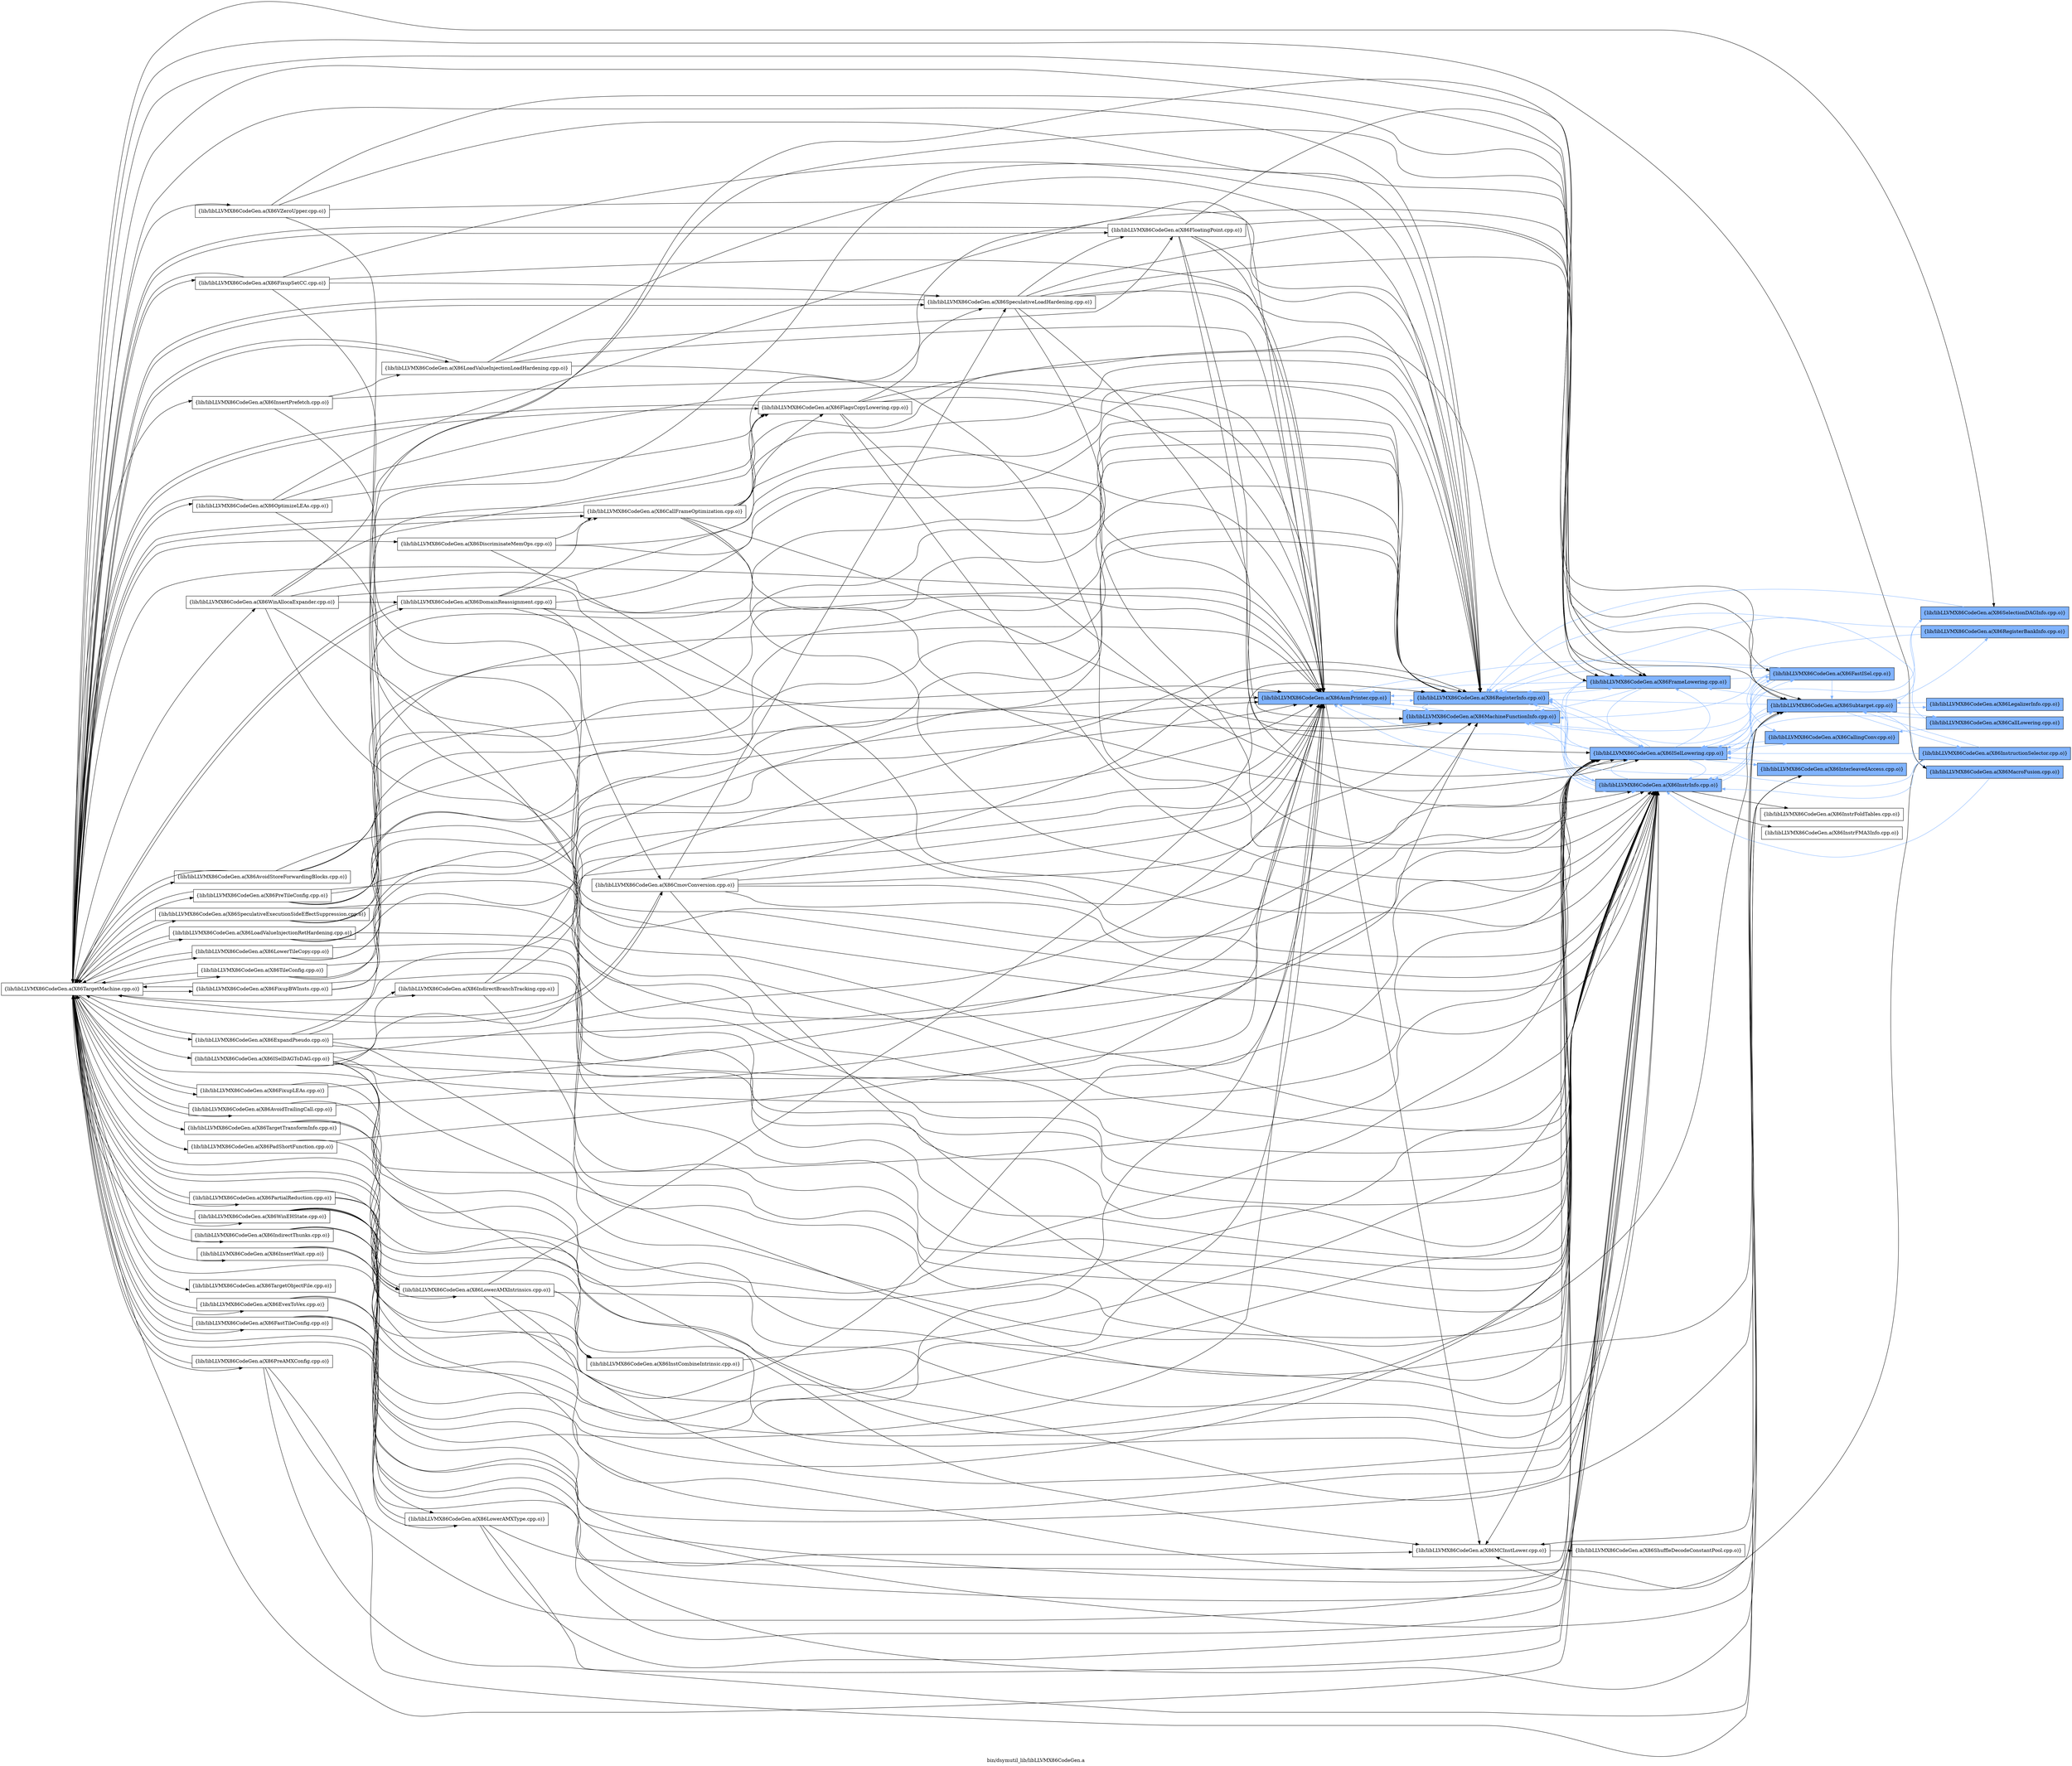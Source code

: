 digraph "bin/dsymutil_lib/libLLVMX86CodeGen.a" {
	label="bin/dsymutil_lib/libLLVMX86CodeGen.a";
	rankdir=LR;
	{ rank=same; Node0x562b7e0fef98;  }
	{ rank=same; Node0x562b7e0fe868; Node0x562b7e102fa8; Node0x562b7e102828;  }
	{ rank=same; Node0x562b7e10f258; Node0x562b7e1021e8; Node0x562b7e101338; Node0x562b7e112408;  }
	{ rank=same; Node0x562b7e101a18; Node0x562b7e110ab8; Node0x562b7e111378; Node0x562b7e10f988; Node0x562b7e0fc1a8; Node0x562b7e1102e8;  }

	Node0x562b7e0fef98 [shape=record,shape=box,group=1,style=filled,fillcolor="0.600000 0.5 1",label="{lib/libLLVMX86CodeGen.a(X86AsmPrinter.cpp.o)}"];
	Node0x562b7e0fef98 -> Node0x562b7e0fe868;
	Node0x562b7e0fef98 -> Node0x562b7e102fa8[color="0.600000 0.5 1"];
	Node0x562b7e0fef98 -> Node0x562b7e102828[color="0.600000 0.5 1"];
	Node0x562b7e1123b8 [shape=record,shape=box,group=0,label="{lib/libLLVMX86CodeGen.a(X86TargetMachine.cpp.o)}"];
	Node0x562b7e1123b8 -> Node0x562b7e0fef98;
	Node0x562b7e1123b8 -> Node0x562b7e0fe868;
	Node0x562b7e1123b8 -> Node0x562b7e102828;
	Node0x562b7e1123b8 -> Node0x562b7e1021e8;
	Node0x562b7e1123b8 -> Node0x562b7e101338;
	Node0x562b7e1123b8 -> Node0x562b7e112408;
	Node0x562b7e1123b8 -> Node0x562b7e10f988;
	Node0x562b7e1123b8 -> Node0x562b7e10d908;
	Node0x562b7e1123b8 -> Node0x562b7e110798;
	Node0x562b7e1123b8 -> Node0x562b7e111fa8;
	Node0x562b7e1123b8 -> Node0x562b7e111328;
	Node0x562b7e1123b8 -> Node0x562b7e10e9e8;
	Node0x562b7e1123b8 -> Node0x562b7e10dd68;
	Node0x562b7e1123b8 -> Node0x562b7e10d7c8;
	Node0x562b7e1123b8 -> Node0x562b7e10fc58;
	Node0x562b7e1123b8 -> Node0x562b7e10f078;
	Node0x562b7e1123b8 -> Node0x562b7e10ee48;
	Node0x562b7e1123b8 -> Node0x562b7e10bc48;
	Node0x562b7e1123b8 -> Node0x562b7e0f10c8;
	Node0x562b7e1123b8 -> Node0x562b7e0f0df8;
	Node0x562b7e1123b8 -> Node0x562b7e0f1668;
	Node0x562b7e1123b8 -> Node0x562b7e0ed4c8;
	Node0x562b7e1123b8 -> Node0x562b7e0ee058;
	Node0x562b7e1123b8 -> Node0x562b7e0ed928;
	Node0x562b7e1123b8 -> Node0x562b7e0ee968;
	Node0x562b7e1123b8 -> Node0x562b7e0ef5e8;
	Node0x562b7e1123b8 -> Node0x562b7e0eef08;
	Node0x562b7e1123b8 -> Node0x562b7e0ea958;
	Node0x562b7e1123b8 -> Node0x562b7e0eb7b8;
	Node0x562b7e1123b8 -> Node0x562b7e109538;
	Node0x562b7e1123b8 -> Node0x562b7e10c7d8;
	Node0x562b7e1123b8 -> Node0x562b7e10d638;
	Node0x562b7e1123b8 -> Node0x562b7e10cf08;
	Node0x562b7e1123b8 -> Node0x562b7e10b388;
	Node0x562b7e1123b8 -> Node0x562b7e10c008;
	Node0x562b7e1123b8 -> Node0x562b7e10b8d8;
	Node0x562b7e1123b8 -> Node0x562b7e0f1bb8;
	Node0x562b7e1123b8 -> Node0x562b7e0f0e98;
	Node0x562b7e1123b8 -> Node0x562b7e0f02b8;
	Node0x562b7e1123b8 -> Node0x562b7e0f08a8;
	Node0x562b7e1123b8 -> Node0x562b7e0fd468;
	Node0x562b7e1123b8 -> Node0x562b7e0fa3a8;
	Node0x562b7e1123b8 -> Node0x562b7e0fa5d8;
	Node0x562b7e1123b8 -> Node0x562b7e0fa038;
	Node0x562b7e1123b8 -> Node0x562b7e0fb618;
	Node0x562b7e1123b8 -> Node0x562b7e0faf38;
	Node0x562b7e1123b8 -> Node0x562b7e0fb2f8;
	Node0x562b7e0fe868 [shape=record,shape=box,group=0,label="{lib/libLLVMX86CodeGen.a(X86MCInstLower.cpp.o)}"];
	Node0x562b7e0fe868 -> Node0x562b7e10f258;
	Node0x562b7e102fa8 [shape=record,shape=box,group=1,style=filled,fillcolor="0.600000 0.5 1",label="{lib/libLLVMX86CodeGen.a(X86MachineFunctionInfo.cpp.o)}"];
	Node0x562b7e102fa8 -> Node0x562b7e0fef98[color="0.600000 0.5 1"];
	Node0x562b7e102fa8 -> Node0x562b7e102828[color="0.600000 0.5 1"];
	Node0x562b7e102828 [shape=record,shape=box,group=1,style=filled,fillcolor="0.600000 0.5 1",label="{lib/libLLVMX86CodeGen.a(X86RegisterInfo.cpp.o)}"];
	Node0x562b7e102828 -> Node0x562b7e0fef98[color="0.600000 0.5 1"];
	Node0x562b7e102828 -> Node0x562b7e102fa8[color="0.600000 0.5 1"];
	Node0x562b7e102828 -> Node0x562b7e1021e8[color="0.600000 0.5 1"];
	Node0x562b7e102828 -> Node0x562b7e101338[color="0.600000 0.5 1"];
	Node0x562b7e102828 -> Node0x562b7e112408[color="0.600000 0.5 1"];
	Node0x562b7e10f258 [shape=record,shape=box,group=0,label="{lib/libLLVMX86CodeGen.a(X86ShuffleDecodeConstantPool.cpp.o)}"];
	Node0x562b7e1021e8 [shape=record,shape=box,group=1,style=filled,fillcolor="0.600000 0.5 1",label="{lib/libLLVMX86CodeGen.a(X86ISelLowering.cpp.o)}"];
	Node0x562b7e1021e8 -> Node0x562b7e0fef98[color="0.600000 0.5 1"];
	Node0x562b7e1021e8 -> Node0x562b7e0fe868;
	Node0x562b7e1021e8 -> Node0x562b7e102fa8[color="0.600000 0.5 1"];
	Node0x562b7e1021e8 -> Node0x562b7e102828[color="0.600000 0.5 1"];
	Node0x562b7e1021e8 -> Node0x562b7e101a18[color="0.600000 0.5 1"];
	Node0x562b7e1021e8 -> Node0x562b7e101338[color="0.600000 0.5 1"];
	Node0x562b7e1021e8 -> Node0x562b7e112408[color="0.600000 0.5 1"];
	Node0x562b7e1021e8 -> Node0x562b7e110ab8[color="0.600000 0.5 1"];
	Node0x562b7e1021e8 -> Node0x562b7e111378[color="0.600000 0.5 1"];
	Node0x562b7e1021e8 -> Node0x562b7e10f988[color="0.600000 0.5 1"];
	Node0x562b7e101338 [shape=record,shape=box,group=1,style=filled,fillcolor="0.600000 0.5 1",label="{lib/libLLVMX86CodeGen.a(X86InstrInfo.cpp.o)}"];
	Node0x562b7e101338 -> Node0x562b7e0fef98[color="0.600000 0.5 1"];
	Node0x562b7e101338 -> Node0x562b7e102fa8[color="0.600000 0.5 1"];
	Node0x562b7e101338 -> Node0x562b7e102828[color="0.600000 0.5 1"];
	Node0x562b7e101338 -> Node0x562b7e1021e8[color="0.600000 0.5 1"];
	Node0x562b7e101338 -> Node0x562b7e101a18[color="0.600000 0.5 1"];
	Node0x562b7e101338 -> Node0x562b7e0fc1a8;
	Node0x562b7e101338 -> Node0x562b7e112408[color="0.600000 0.5 1"];
	Node0x562b7e101338 -> Node0x562b7e1102e8;
	Node0x562b7e112408 [shape=record,shape=box,group=1,style=filled,fillcolor="0.600000 0.5 1",label="{lib/libLLVMX86CodeGen.a(X86FrameLowering.cpp.o)}"];
	Node0x562b7e112408 -> Node0x562b7e0fef98[color="0.600000 0.5 1"];
	Node0x562b7e112408 -> Node0x562b7e102fa8[color="0.600000 0.5 1"];
	Node0x562b7e112408 -> Node0x562b7e102828[color="0.600000 0.5 1"];
	Node0x562b7e112408 -> Node0x562b7e1021e8[color="0.600000 0.5 1"];
	Node0x562b7e112408 -> Node0x562b7e101a18[color="0.600000 0.5 1"];
	Node0x562b7e112408 -> Node0x562b7e101338[color="0.600000 0.5 1"];
	Node0x562b7e101a18 [shape=record,shape=box,group=1,style=filled,fillcolor="0.600000 0.5 1",label="{lib/libLLVMX86CodeGen.a(X86FastISel.cpp.o)}"];
	Node0x562b7e101a18 -> Node0x562b7e0fef98[color="0.600000 0.5 1"];
	Node0x562b7e101a18 -> Node0x562b7e102fa8[color="0.600000 0.5 1"];
	Node0x562b7e101a18 -> Node0x562b7e102828[color="0.600000 0.5 1"];
	Node0x562b7e101a18 -> Node0x562b7e1021e8[color="0.600000 0.5 1"];
	Node0x562b7e101a18 -> Node0x562b7e101338[color="0.600000 0.5 1"];
	Node0x562b7e101a18 -> Node0x562b7e110ab8[color="0.600000 0.5 1"];
	Node0x562b7e101a18 -> Node0x562b7e10f988[color="0.600000 0.5 1"];
	Node0x562b7e110ab8 [shape=record,shape=box,group=1,style=filled,fillcolor="0.600000 0.5 1",label="{lib/libLLVMX86CodeGen.a(X86CallingConv.cpp.o)}"];
	Node0x562b7e110ab8 -> Node0x562b7e1021e8[color="0.600000 0.5 1"];
	Node0x562b7e111378 [shape=record,shape=box,group=1,style=filled,fillcolor="0.600000 0.5 1",label="{lib/libLLVMX86CodeGen.a(X86InterleavedAccess.cpp.o)}"];
	Node0x562b7e111378 -> Node0x562b7e1021e8[color="0.600000 0.5 1"];
	Node0x562b7e10f988 [shape=record,shape=box,group=1,style=filled,fillcolor="0.600000 0.5 1",label="{lib/libLLVMX86CodeGen.a(X86Subtarget.cpp.o)}"];
	Node0x562b7e10f988 -> Node0x562b7e0fe868;
	Node0x562b7e10f988 -> Node0x562b7e102fa8[color="0.600000 0.5 1"];
	Node0x562b7e10f988 -> Node0x562b7e102828[color="0.600000 0.5 1"];
	Node0x562b7e10f988 -> Node0x562b7e1021e8[color="0.600000 0.5 1"];
	Node0x562b7e10f988 -> Node0x562b7e101338[color="0.600000 0.5 1"];
	Node0x562b7e10f988 -> Node0x562b7e112408[color="0.600000 0.5 1"];
	Node0x562b7e10f988 -> Node0x562b7e10d908[color="0.600000 0.5 1"];
	Node0x562b7e10f988 -> Node0x562b7e10e088[color="0.600000 0.5 1"];
	Node0x562b7e10f988 -> Node0x562b7e10e358[color="0.600000 0.5 1"];
	Node0x562b7e10f988 -> Node0x562b7e10c738[color="0.600000 0.5 1"];
	Node0x562b7e10f988 -> Node0x562b7e10c968[color="0.600000 0.5 1"];
	Node0x562b7e10f988 -> Node0x562b7e110798[color="0.600000 0.5 1"];
	Node0x562b7e0fc1a8 [shape=record,shape=box,group=0,label="{lib/libLLVMX86CodeGen.a(X86InstrFoldTables.cpp.o)}"];
	Node0x562b7e1102e8 [shape=record,shape=box,group=0,label="{lib/libLLVMX86CodeGen.a(X86InstrFMA3Info.cpp.o)}"];
	Node0x562b7e10d908 [shape=record,shape=box,group=1,style=filled,fillcolor="0.600000 0.5 1",label="{lib/libLLVMX86CodeGen.a(X86SelectionDAGInfo.cpp.o)}"];
	Node0x562b7e10d908 -> Node0x562b7e102828[color="0.600000 0.5 1"];
	Node0x562b7e10d908 -> Node0x562b7e1021e8[color="0.600000 0.5 1"];
	Node0x562b7e10e088 [shape=record,shape=box,group=1,style=filled,fillcolor="0.600000 0.5 1",label="{lib/libLLVMX86CodeGen.a(X86CallLowering.cpp.o)}"];
	Node0x562b7e10e088 -> Node0x562b7e102828[color="0.600000 0.5 1"];
	Node0x562b7e10e088 -> Node0x562b7e1021e8[color="0.600000 0.5 1"];
	Node0x562b7e10e088 -> Node0x562b7e110ab8[color="0.600000 0.5 1"];
	Node0x562b7e10e358 [shape=record,shape=box,group=1,style=filled,fillcolor="0.600000 0.5 1",label="{lib/libLLVMX86CodeGen.a(X86LegalizerInfo.cpp.o)}"];
	Node0x562b7e10e358 -> Node0x562b7e10f988[color="0.600000 0.5 1"];
	Node0x562b7e10c738 [shape=record,shape=box,group=1,style=filled,fillcolor="0.600000 0.5 1",label="{lib/libLLVMX86CodeGen.a(X86RegisterBankInfo.cpp.o)}"];
	Node0x562b7e10c738 -> Node0x562b7e102fa8[color="0.600000 0.5 1"];
	Node0x562b7e10c738 -> Node0x562b7e102828[color="0.600000 0.5 1"];
	Node0x562b7e10c968 [shape=record,shape=box,group=1,style=filled,fillcolor="0.600000 0.5 1",label="{lib/libLLVMX86CodeGen.a(X86InstructionSelector.cpp.o)}"];
	Node0x562b7e10c968 -> Node0x562b7e0fe868;
	Node0x562b7e10c968 -> Node0x562b7e102828[color="0.600000 0.5 1"];
	Node0x562b7e10c968 -> Node0x562b7e1021e8[color="0.600000 0.5 1"];
	Node0x562b7e10c968 -> Node0x562b7e101338[color="0.600000 0.5 1"];
	Node0x562b7e10c968 -> Node0x562b7e10f988[color="0.600000 0.5 1"];
	Node0x562b7e110798 [shape=record,shape=box,group=1,style=filled,fillcolor="0.600000 0.5 1",label="{lib/libLLVMX86CodeGen.a(X86MacroFusion.cpp.o)}"];
	Node0x562b7e110798 -> Node0x562b7e101338[color="0.600000 0.5 1"];
	Node0x562b7e111fa8 [shape=record,shape=box,group=0,label="{lib/libLLVMX86CodeGen.a(X86InstCombineIntrinsic.cpp.o)}"];
	Node0x562b7e111fa8 -> Node0x562b7e1021e8;
	Node0x562b7e111328 [shape=record,shape=box,group=0,label="{lib/libLLVMX86CodeGen.a(X86SpeculativeExecutionSideEffectSuppression.cpp.o)}"];
	Node0x562b7e111328 -> Node0x562b7e0fef98;
	Node0x562b7e111328 -> Node0x562b7e102828;
	Node0x562b7e111328 -> Node0x562b7e101338;
	Node0x562b7e111328 -> Node0x562b7e1123b8;
	Node0x562b7e10e9e8 [shape=record,shape=box,group=0,label="{lib/libLLVMX86CodeGen.a(X86IndirectThunks.cpp.o)}"];
	Node0x562b7e10e9e8 -> Node0x562b7e0fef98;
	Node0x562b7e10e9e8 -> Node0x562b7e1021e8;
	Node0x562b7e10e9e8 -> Node0x562b7e101338;
	Node0x562b7e10dd68 [shape=record,shape=box,group=0,label="{lib/libLLVMX86CodeGen.a(X86LoadValueInjectionRetHardening.cpp.o)}"];
	Node0x562b7e10dd68 -> Node0x562b7e0fef98;
	Node0x562b7e10dd68 -> Node0x562b7e102828;
	Node0x562b7e10dd68 -> Node0x562b7e101338;
	Node0x562b7e10dd68 -> Node0x562b7e1123b8;
	Node0x562b7e10d7c8 [shape=record,shape=box,group=0,label="{lib/libLLVMX86CodeGen.a(X86AvoidTrailingCall.cpp.o)}"];
	Node0x562b7e10d7c8 -> Node0x562b7e0fef98;
	Node0x562b7e10d7c8 -> Node0x562b7e101338;
	Node0x562b7e10d7c8 -> Node0x562b7e1123b8;
	Node0x562b7e10fc58 [shape=record,shape=box,group=0,label="{lib/libLLVMX86CodeGen.a(X86ExpandPseudo.cpp.o)}"];
	Node0x562b7e10fc58 -> Node0x562b7e0fef98;
	Node0x562b7e10fc58 -> Node0x562b7e102fa8;
	Node0x562b7e10fc58 -> Node0x562b7e1021e8;
	Node0x562b7e10fc58 -> Node0x562b7e101338;
	Node0x562b7e10fc58 -> Node0x562b7e112408;
	Node0x562b7e10fc58 -> Node0x562b7e1123b8;
	Node0x562b7e10f078 [shape=record,shape=box,group=0,label="{lib/libLLVMX86CodeGen.a(X86LowerTileCopy.cpp.o)}"];
	Node0x562b7e10f078 -> Node0x562b7e0fef98;
	Node0x562b7e10f078 -> Node0x562b7e102828;
	Node0x562b7e10f078 -> Node0x562b7e101338;
	Node0x562b7e10f078 -> Node0x562b7e1123b8;
	Node0x562b7e10ee48 [shape=record,shape=box,group=0,label="{lib/libLLVMX86CodeGen.a(X86FloatingPoint.cpp.o)}"];
	Node0x562b7e10ee48 -> Node0x562b7e0fef98;
	Node0x562b7e10ee48 -> Node0x562b7e102fa8;
	Node0x562b7e10ee48 -> Node0x562b7e102828;
	Node0x562b7e10ee48 -> Node0x562b7e101338;
	Node0x562b7e10ee48 -> Node0x562b7e112408;
	Node0x562b7e10ee48 -> Node0x562b7e10f988;
	Node0x562b7e10ee48 -> Node0x562b7e1123b8;
	Node0x562b7e10bc48 [shape=record,shape=box,group=0,label="{lib/libLLVMX86CodeGen.a(X86LoadValueInjectionLoadHardening.cpp.o)}"];
	Node0x562b7e10bc48 -> Node0x562b7e0fef98;
	Node0x562b7e10bc48 -> Node0x562b7e102828;
	Node0x562b7e10bc48 -> Node0x562b7e101338;
	Node0x562b7e10bc48 -> Node0x562b7e1123b8;
	Node0x562b7e10bc48 -> Node0x562b7e10ee48;
	Node0x562b7e0f10c8 [shape=record,shape=box,group=0,label="{lib/libLLVMX86CodeGen.a(X86FastTileConfig.cpp.o)}"];
	Node0x562b7e0f10c8 -> Node0x562b7e0fef98;
	Node0x562b7e0f10c8 -> Node0x562b7e101338;
	Node0x562b7e0f10c8 -> Node0x562b7e1123b8;
	Node0x562b7e0f0df8 [shape=record,shape=box,group=0,label="{lib/libLLVMX86CodeGen.a(X86TileConfig.cpp.o)}"];
	Node0x562b7e0f0df8 -> Node0x562b7e0fef98;
	Node0x562b7e0f0df8 -> Node0x562b7e101338;
	Node0x562b7e0f0df8 -> Node0x562b7e112408;
	Node0x562b7e0f0df8 -> Node0x562b7e1123b8;
	Node0x562b7e0f1668 [shape=record,shape=box,group=0,label="{lib/libLLVMX86CodeGen.a(X86SpeculativeLoadHardening.cpp.o)}"];
	Node0x562b7e0f1668 -> Node0x562b7e0fef98;
	Node0x562b7e0f1668 -> Node0x562b7e102828;
	Node0x562b7e0f1668 -> Node0x562b7e1021e8;
	Node0x562b7e0f1668 -> Node0x562b7e101338;
	Node0x562b7e0f1668 -> Node0x562b7e112408;
	Node0x562b7e0f1668 -> Node0x562b7e10f988;
	Node0x562b7e0f1668 -> Node0x562b7e1123b8;
	Node0x562b7e0f1668 -> Node0x562b7e10ee48;
	Node0x562b7e0ed4c8 [shape=record,shape=box,group=0,label="{lib/libLLVMX86CodeGen.a(X86FlagsCopyLowering.cpp.o)}"];
	Node0x562b7e0ed4c8 -> Node0x562b7e0fef98;
	Node0x562b7e0ed4c8 -> Node0x562b7e102828;
	Node0x562b7e0ed4c8 -> Node0x562b7e1021e8;
	Node0x562b7e0ed4c8 -> Node0x562b7e101338;
	Node0x562b7e0ed4c8 -> Node0x562b7e1123b8;
	Node0x562b7e0ed4c8 -> Node0x562b7e0f1668;
	Node0x562b7e0ee058 [shape=record,shape=box,group=0,label="{lib/libLLVMX86CodeGen.a(X86FixupSetCC.cpp.o)}"];
	Node0x562b7e0ee058 -> Node0x562b7e0fef98;
	Node0x562b7e0ee058 -> Node0x562b7e102828;
	Node0x562b7e0ee058 -> Node0x562b7e101338;
	Node0x562b7e0ee058 -> Node0x562b7e1123b8;
	Node0x562b7e0ee058 -> Node0x562b7e0f1668;
	Node0x562b7e0ed928 [shape=record,shape=box,group=0,label="{lib/libLLVMX86CodeGen.a(X86OptimizeLEAs.cpp.o)}"];
	Node0x562b7e0ed928 -> Node0x562b7e0fef98;
	Node0x562b7e0ed928 -> Node0x562b7e102828;
	Node0x562b7e0ed928 -> Node0x562b7e101338;
	Node0x562b7e0ed928 -> Node0x562b7e1123b8;
	Node0x562b7e0ed928 -> Node0x562b7e0ed4c8;
	Node0x562b7e0ee968 [shape=record,shape=box,group=0,label="{lib/libLLVMX86CodeGen.a(X86CallFrameOptimization.cpp.o)}"];
	Node0x562b7e0ee968 -> Node0x562b7e0fef98;
	Node0x562b7e0ee968 -> Node0x562b7e102fa8;
	Node0x562b7e0ee968 -> Node0x562b7e102828;
	Node0x562b7e0ee968 -> Node0x562b7e1021e8;
	Node0x562b7e0ee968 -> Node0x562b7e101338;
	Node0x562b7e0ee968 -> Node0x562b7e112408;
	Node0x562b7e0ee968 -> Node0x562b7e1123b8;
	Node0x562b7e0ee968 -> Node0x562b7e0ed4c8;
	Node0x562b7e0ef5e8 [shape=record,shape=box,group=0,label="{lib/libLLVMX86CodeGen.a(X86AvoidStoreForwardingBlocks.cpp.o)}"];
	Node0x562b7e0ef5e8 -> Node0x562b7e0fef98;
	Node0x562b7e0ef5e8 -> Node0x562b7e102828;
	Node0x562b7e0ef5e8 -> Node0x562b7e101338;
	Node0x562b7e0ef5e8 -> Node0x562b7e1123b8;
	Node0x562b7e0eef08 [shape=record,shape=box,group=0,label="{lib/libLLVMX86CodeGen.a(X86PreTileConfig.cpp.o)}"];
	Node0x562b7e0eef08 -> Node0x562b7e0fef98;
	Node0x562b7e0eef08 -> Node0x562b7e102828;
	Node0x562b7e0eef08 -> Node0x562b7e1021e8;
	Node0x562b7e0eef08 -> Node0x562b7e101a18;
	Node0x562b7e0eef08 -> Node0x562b7e101338;
	Node0x562b7e0eef08 -> Node0x562b7e1123b8;
	Node0x562b7e0ea958 [shape=record,shape=box,group=0,label="{lib/libLLVMX86CodeGen.a(X86CmovConversion.cpp.o)}"];
	Node0x562b7e0ea958 -> Node0x562b7e0fef98;
	Node0x562b7e0ea958 -> Node0x562b7e102fa8;
	Node0x562b7e0ea958 -> Node0x562b7e102828;
	Node0x562b7e0ea958 -> Node0x562b7e1021e8;
	Node0x562b7e0ea958 -> Node0x562b7e101338;
	Node0x562b7e0ea958 -> Node0x562b7e10f988;
	Node0x562b7e0ea958 -> Node0x562b7e1123b8;
	Node0x562b7e0ea958 -> Node0x562b7e0f1668;
	Node0x562b7e0eb7b8 [shape=record,shape=box,group=0,label="{lib/libLLVMX86CodeGen.a(X86ISelDAGToDAG.cpp.o)}"];
	Node0x562b7e0eb7b8 -> Node0x562b7e0fef98;
	Node0x562b7e0eb7b8 -> Node0x562b7e0fe868;
	Node0x562b7e0eb7b8 -> Node0x562b7e102fa8;
	Node0x562b7e0eb7b8 -> Node0x562b7e102828;
	Node0x562b7e0eb7b8 -> Node0x562b7e1021e8;
	Node0x562b7e0eb7b8 -> Node0x562b7e101338;
	Node0x562b7e0eb7b8 -> Node0x562b7e10f988;
	Node0x562b7e0eb7b8 -> Node0x562b7e109538;
	Node0x562b7e109538 [shape=record,shape=box,group=0,label="{lib/libLLVMX86CodeGen.a(X86IndirectBranchTracking.cpp.o)}"];
	Node0x562b7e109538 -> Node0x562b7e0fef98;
	Node0x562b7e109538 -> Node0x562b7e102828;
	Node0x562b7e109538 -> Node0x562b7e101338;
	Node0x562b7e10c7d8 [shape=record,shape=box,group=0,label="{lib/libLLVMX86CodeGen.a(X86EvexToVex.cpp.o)}"];
	Node0x562b7e10c7d8 -> Node0x562b7e0fef98;
	Node0x562b7e10c7d8 -> Node0x562b7e101338;
	Node0x562b7e10c7d8 -> Node0x562b7e1123b8;
	Node0x562b7e10d638 [shape=record,shape=box,group=0,label="{lib/libLLVMX86CodeGen.a(X86DiscriminateMemOps.cpp.o)}"];
	Node0x562b7e10d638 -> Node0x562b7e0fef98;
	Node0x562b7e10d638 -> Node0x562b7e102828;
	Node0x562b7e10d638 -> Node0x562b7e101338;
	Node0x562b7e10d638 -> Node0x562b7e0ee968;
	Node0x562b7e10cf08 [shape=record,shape=box,group=0,label="{lib/libLLVMX86CodeGen.a(X86InsertPrefetch.cpp.o)}"];
	Node0x562b7e10cf08 -> Node0x562b7e0fef98;
	Node0x562b7e10cf08 -> Node0x562b7e101338;
	Node0x562b7e10cf08 -> Node0x562b7e10bc48;
	Node0x562b7e10b388 [shape=record,shape=box,group=0,label="{lib/libLLVMX86CodeGen.a(X86FixupBWInsts.cpp.o)}"];
	Node0x562b7e10b388 -> Node0x562b7e0fef98;
	Node0x562b7e10b388 -> Node0x562b7e102828;
	Node0x562b7e10b388 -> Node0x562b7e101338;
	Node0x562b7e10b388 -> Node0x562b7e1123b8;
	Node0x562b7e10c008 [shape=record,shape=box,group=0,label="{lib/libLLVMX86CodeGen.a(X86PadShortFunction.cpp.o)}"];
	Node0x562b7e10c008 -> Node0x562b7e0fef98;
	Node0x562b7e10c008 -> Node0x562b7e101338;
	Node0x562b7e10b8d8 [shape=record,shape=box,group=0,label="{lib/libLLVMX86CodeGen.a(X86FixupLEAs.cpp.o)}"];
	Node0x562b7e10b8d8 -> Node0x562b7e0fef98;
	Node0x562b7e10b8d8 -> Node0x562b7e101338;
	Node0x562b7e10b8d8 -> Node0x562b7e1123b8;
	Node0x562b7e0f1bb8 [shape=record,shape=box,group=0,label="{lib/libLLVMX86CodeGen.a(X86LowerAMXIntrinsics.cpp.o)}"];
	Node0x562b7e0f1bb8 -> Node0x562b7e102828;
	Node0x562b7e0f1bb8 -> Node0x562b7e1021e8;
	Node0x562b7e0f1bb8 -> Node0x562b7e101338;
	Node0x562b7e0f1bb8 -> Node0x562b7e111378;
	Node0x562b7e0f1bb8 -> Node0x562b7e1123b8;
	Node0x562b7e0f1bb8 -> Node0x562b7e111fa8;
	Node0x562b7e0f0e98 [shape=record,shape=box,group=0,label="{lib/libLLVMX86CodeGen.a(X86LowerAMXType.cpp.o)}"];
	Node0x562b7e0f0e98 -> Node0x562b7e1021e8;
	Node0x562b7e0f0e98 -> Node0x562b7e101338;
	Node0x562b7e0f0e98 -> Node0x562b7e111378;
	Node0x562b7e0f0e98 -> Node0x562b7e1123b8;
	Node0x562b7e0f02b8 [shape=record,shape=box,group=0,label="{lib/libLLVMX86CodeGen.a(X86PreAMXConfig.cpp.o)}"];
	Node0x562b7e0f02b8 -> Node0x562b7e1021e8;
	Node0x562b7e0f02b8 -> Node0x562b7e101338;
	Node0x562b7e0f02b8 -> Node0x562b7e111378;
	Node0x562b7e0f02b8 -> Node0x562b7e1123b8;
	Node0x562b7e0f08a8 [shape=record,shape=box,group=0,label="{lib/libLLVMX86CodeGen.a(X86DomainReassignment.cpp.o)}"];
	Node0x562b7e0f08a8 -> Node0x562b7e0fef98;
	Node0x562b7e0f08a8 -> Node0x562b7e102828;
	Node0x562b7e0f08a8 -> Node0x562b7e101338;
	Node0x562b7e0f08a8 -> Node0x562b7e1123b8;
	Node0x562b7e0f08a8 -> Node0x562b7e0ed4c8;
	Node0x562b7e0f08a8 -> Node0x562b7e0ee968;
	Node0x562b7e0f08a8 -> Node0x562b7e0ea958;
	Node0x562b7e0fd468 [shape=record,shape=box,group=0,label="{lib/libLLVMX86CodeGen.a(X86PartialReduction.cpp.o)}"];
	Node0x562b7e0fd468 -> Node0x562b7e1021e8;
	Node0x562b7e0fd468 -> Node0x562b7e101338;
	Node0x562b7e0fd468 -> Node0x562b7e111378;
	Node0x562b7e0fd468 -> Node0x562b7e1123b8;
	Node0x562b7e0fd468 -> Node0x562b7e0f1bb8;
	Node0x562b7e0fa3a8 [shape=record,shape=box,group=0,label="{lib/libLLVMX86CodeGen.a(X86TargetObjectFile.cpp.o)}"];
	Node0x562b7e0fa5d8 [shape=record,shape=box,group=0,label="{lib/libLLVMX86CodeGen.a(X86TargetTransformInfo.cpp.o)}"];
	Node0x562b7e0fa5d8 -> Node0x562b7e1021e8;
	Node0x562b7e0fa5d8 -> Node0x562b7e10f988;
	Node0x562b7e0fa038 [shape=record,shape=box,group=0,label="{lib/libLLVMX86CodeGen.a(X86VZeroUpper.cpp.o)}"];
	Node0x562b7e0fa038 -> Node0x562b7e0fef98;
	Node0x562b7e0fa038 -> Node0x562b7e102828;
	Node0x562b7e0fa038 -> Node0x562b7e101338;
	Node0x562b7e0fa038 -> Node0x562b7e112408;
	Node0x562b7e0fb618 [shape=record,shape=box,group=0,label="{lib/libLLVMX86CodeGen.a(X86WinAllocaExpander.cpp.o)}"];
	Node0x562b7e0fb618 -> Node0x562b7e0fef98;
	Node0x562b7e0fb618 -> Node0x562b7e102fa8;
	Node0x562b7e0fb618 -> Node0x562b7e1021e8;
	Node0x562b7e0fb618 -> Node0x562b7e101338;
	Node0x562b7e0fb618 -> Node0x562b7e112408;
	Node0x562b7e0fb618 -> Node0x562b7e0ed4c8;
	Node0x562b7e0fb618 -> Node0x562b7e0f08a8;
	Node0x562b7e0faf38 [shape=record,shape=box,group=0,label="{lib/libLLVMX86CodeGen.a(X86WinEHState.cpp.o)}"];
	Node0x562b7e0faf38 -> Node0x562b7e1021e8;
	Node0x562b7e0faf38 -> Node0x562b7e111378;
	Node0x562b7e0faf38 -> Node0x562b7e1123b8;
	Node0x562b7e0faf38 -> Node0x562b7e111fa8;
	Node0x562b7e0faf38 -> Node0x562b7e0f1bb8;
	Node0x562b7e0faf38 -> Node0x562b7e0f0e98;
	Node0x562b7e0fb2f8 [shape=record,shape=box,group=0,label="{lib/libLLVMX86CodeGen.a(X86InsertWait.cpp.o)}"];
	Node0x562b7e0fb2f8 -> Node0x562b7e0fef98;
	Node0x562b7e0fb2f8 -> Node0x562b7e101338;
}
